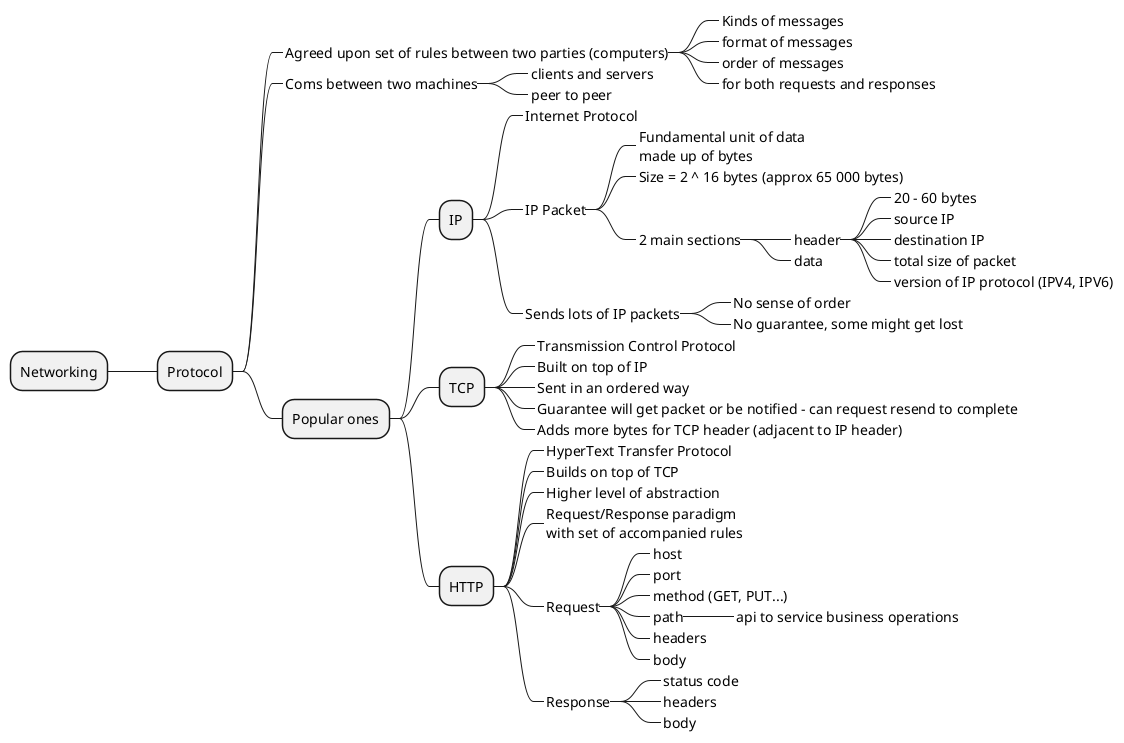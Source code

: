 
@startmindmap "Networking"

+ Networking

++ Protocol
+++_ Agreed upon set of rules between two parties (computers)
++++_ Kinds of messages
++++_ format of messages
++++_ order of messages
++++_ for both requests and responses

+++_ Coms between two machines
++++_ clients and servers
++++_ peer to peer


+++ Popular ones


++++ IP
+++++_ Internet Protocol
+++++_ IP Packet
++++++_ Fundamental unit of data\nmade up of bytes
++++++_ Size = 2 ^ 16 bytes (approx 65 000 bytes)
++++++_ 2 main sections
+++++++_ header
++++++++_ 20 - 60 bytes
++++++++_ source IP
++++++++_ destination IP
++++++++_ total size of packet
++++++++_ version of IP protocol (IPV4, IPV6)
+++++++_ data
+++++_ Sends lots of IP packets
++++++_ No sense of order
++++++_ No guarantee, some might get lost


++++ TCP
+++++_ Transmission Control Protocol
+++++_ Built on top of IP
+++++_ Sent in an ordered way
+++++_ Guarantee will get packet or be notified - can request resend to complete
+++++_ Adds more bytes for TCP header (adjacent to IP header)

++++ HTTP
+++++_ HyperText Transfer Protocol
+++++_ Builds on top of TCP
+++++_ Higher level of abstraction
+++++_ Request/Response paradigm\nwith set of accompanied rules
+++++_ Request
++++++_ host
++++++_ port
++++++_ method (GET, PUT...)
++++++_ path
+++++++_ api to service business operations 
++++++_ headers
++++++_ body
+++++_ Response
++++++_ status code
++++++_ headers
++++++_ body

@endmindmap
